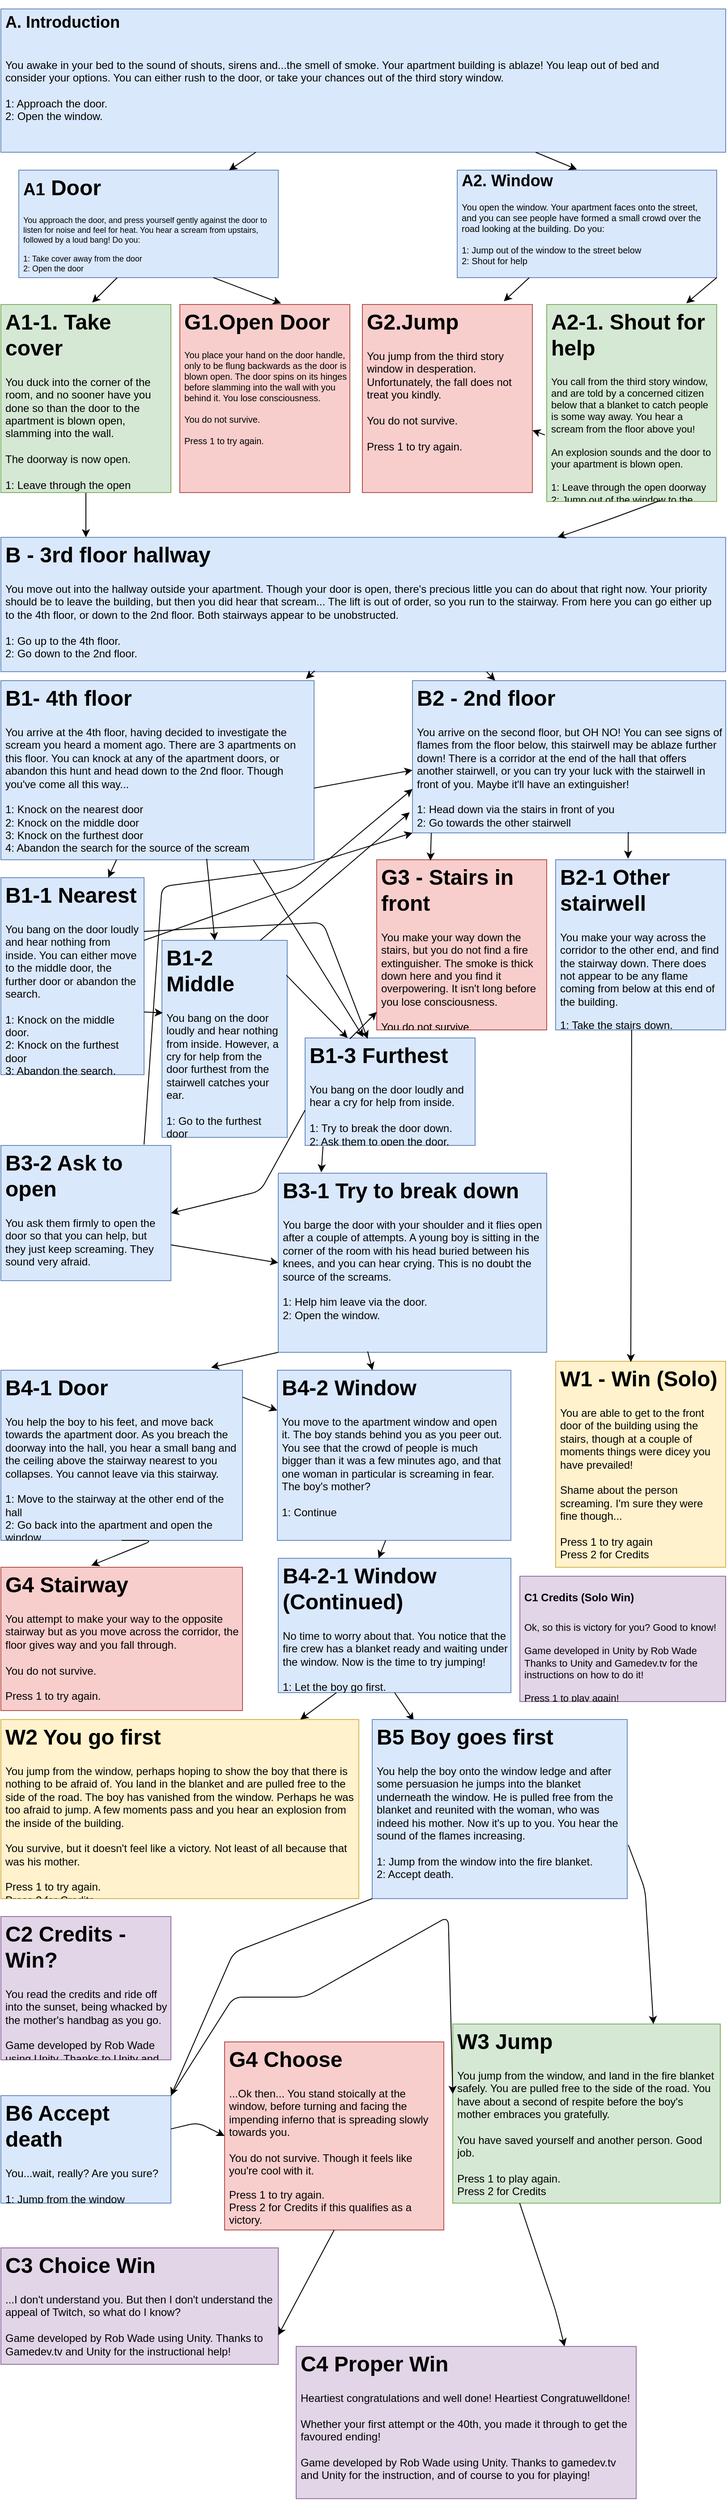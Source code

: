 <mxfile version="13.8.3" type="device"><diagram id="aCzBQfulXWaymNZWf9kY" name="Page-1"><mxGraphModel dx="1426" dy="826" grid="1" gridSize="10" guides="1" tooltips="1" connect="1" arrows="1" fold="1" page="1" pageScale="1" pageWidth="827" pageHeight="3000" math="0" shadow="0"><root><mxCell id="0"/><mxCell id="1" parent="0"/><mxCell id="usw95GvEUH07sMVdX6ts-1" value="&lt;blockquote style=&quot;margin: 0 0 0 40px ; border: none ; padding: 0px&quot;&gt;&lt;/blockquote&gt;&lt;h2&gt;&lt;span&gt;A. Introduction&lt;/span&gt;&lt;/h2&gt;&lt;blockquote style=&quot;margin: 0 0 0 40px ; border: none ; padding: 0px&quot;&gt;&lt;/blockquote&gt;&lt;span&gt;&lt;br&gt;You awake in your bed to the sound of shouts, sirens and...the smell of smoke. Your apartment building is ablaze! You leap out of bed and&lt;/span&gt;&lt;br&gt;&lt;blockquote style=&quot;margin: 0 0 0 40px ; border: none ; padding: 0px&quot;&gt;&lt;/blockquote&gt;&lt;span&gt;consider your options. You can either rush to the door, or take your chances out of the third story window.&lt;/span&gt;&lt;br&gt;&lt;blockquote style=&quot;margin: 0 0 0 40px ; border: none ; padding: 0px&quot;&gt;&lt;/blockquote&gt;&lt;span&gt;&lt;br&gt;1: Approach the door.&lt;br&gt;&lt;/span&gt;&lt;span&gt;2: Open the window.&lt;/span&gt;&lt;span&gt;&lt;br&gt;&lt;/span&gt;" style="text;html=1;strokeColor=#6c8ebf;fillColor=#dae8fc;spacing=5;spacingTop=-20;whiteSpace=wrap;overflow=hidden;rounded=0;" vertex="1" parent="1"><mxGeometry x="10" y="10" width="810" height="160" as="geometry"/></mxCell><mxCell id="usw95GvEUH07sMVdX6ts-10" value="&lt;h1&gt;&lt;font style=&quot;font-size: 19px&quot;&gt;A1&lt;/font&gt;&amp;nbsp;Door&lt;/h1&gt;&lt;p style=&quot;font-size: 9px&quot;&gt;You approach the door, and press yourself gently against the door to listen for noise and feel for heat. You hear a scream from upstairs, followed by a loud bang! Do you:&lt;br&gt;&lt;br&gt;1: Take cover away from the door&lt;br&gt;2: Open the door&lt;/p&gt;" style="text;html=1;strokeColor=#6c8ebf;fillColor=#dae8fc;spacing=5;spacingTop=-20;whiteSpace=wrap;overflow=hidden;rounded=0;" vertex="1" parent="1"><mxGeometry x="30" y="190" width="290" height="120" as="geometry"/></mxCell><mxCell id="usw95GvEUH07sMVdX6ts-11" value="&lt;h1 style=&quot;font-size: 18px&quot;&gt;&lt;font style=&quot;font-size: 18px&quot;&gt;A2. Window&lt;/font&gt;&lt;/h1&gt;&lt;p style=&quot;font-size: 10px&quot;&gt;&lt;font face=&quot;Helvetica&quot;&gt;&lt;font style=&quot;font-size: 10px&quot;&gt;You open the window. Your apartment faces onto the street, and you can see people have formed a small crowd over the road looking at the building. Do you:&lt;br&gt;&lt;/font&gt;&lt;/font&gt;&lt;span&gt;&lt;br&gt;1: Jump out of the window to the street below&lt;br&gt;&lt;/span&gt;&lt;span&gt;2: Shout for help&lt;/span&gt;&lt;/p&gt;" style="text;html=1;strokeColor=#6c8ebf;fillColor=#dae8fc;spacing=5;spacingTop=-20;whiteSpace=wrap;overflow=hidden;rounded=0;" vertex="1" parent="1"><mxGeometry x="520" y="190" width="290" height="120" as="geometry"/></mxCell><mxCell id="usw95GvEUH07sMVdX6ts-12" value="&lt;h1&gt;G2.Jump&lt;/h1&gt;&lt;div&gt;You jump from the third story window in desperation. Unfortunately, the fall does not treat you kindly.&lt;br&gt;&lt;br&gt;You do not survive.&lt;br&gt;&lt;br&gt;Press 1 to try again.&lt;/div&gt;" style="text;html=1;strokeColor=#b85450;fillColor=#f8cecc;spacing=5;spacingTop=-20;whiteSpace=wrap;overflow=hidden;rounded=0;" vertex="1" parent="1"><mxGeometry x="414" y="340" width="190" height="210" as="geometry"/></mxCell><mxCell id="usw95GvEUH07sMVdX6ts-13" value="" style="endArrow=classic;html=1;" edge="1" parent="1" source="usw95GvEUH07sMVdX6ts-1" target="usw95GvEUH07sMVdX6ts-10"><mxGeometry width="50" height="50" relative="1" as="geometry"><mxPoint x="350" y="250" as="sourcePoint"/><mxPoint x="400" y="200" as="targetPoint"/><Array as="points"/></mxGeometry></mxCell><mxCell id="usw95GvEUH07sMVdX6ts-14" value="" style="endArrow=classic;html=1;entryX=0.461;entryY=-0.007;entryDx=0;entryDy=0;entryPerimeter=0;" edge="1" parent="1" source="usw95GvEUH07sMVdX6ts-1" target="usw95GvEUH07sMVdX6ts-11"><mxGeometry width="50" height="50" relative="1" as="geometry"><mxPoint x="460" y="380" as="sourcePoint"/><mxPoint x="510" y="330" as="targetPoint"/></mxGeometry></mxCell><mxCell id="usw95GvEUH07sMVdX6ts-17" value="&lt;h1&gt;A2-1. Shout for help&lt;/h1&gt;&lt;div style=&quot;font-size: 11px&quot;&gt;&lt;font style=&quot;font-size: 11px&quot;&gt;You call from the third story window, and are told by a concerned citizen below that a blanket to catch people is some way away. You hear a scream from the floor above you!&lt;/font&gt;&lt;/div&gt;&lt;div style=&quot;font-size: 11px&quot;&gt;&lt;font style=&quot;font-size: 11px&quot;&gt;&lt;br&gt;&lt;/font&gt;&lt;/div&gt;&lt;div style=&quot;font-size: 11px&quot;&gt;&lt;font style=&quot;font-size: 11px&quot;&gt;An explosion sounds and the door to your apartment is blown open.&lt;/font&gt;&lt;/div&gt;&lt;div style=&quot;font-size: 11px&quot;&gt;&lt;font style=&quot;font-size: 11px&quot;&gt;&lt;br&gt;&lt;/font&gt;&lt;/div&gt;&lt;div style=&quot;font-size: 11px&quot;&gt;&lt;font style=&quot;font-size: 11px&quot;&gt;1: Leave through the open doorway&lt;/font&gt;&lt;/div&gt;&lt;div style=&quot;font-size: 11px&quot;&gt;&lt;font style=&quot;font-size: 11px&quot;&gt;2: Jump out of the window to the street below&lt;/font&gt;&lt;/div&gt;" style="text;html=1;strokeColor=#82b366;fillColor=#d5e8d4;spacing=5;spacingTop=-20;whiteSpace=wrap;overflow=hidden;rounded=0;" vertex="1" parent="1"><mxGeometry x="620" y="340" width="190" height="220" as="geometry"/></mxCell><mxCell id="usw95GvEUH07sMVdX6ts-18" value="" style="endArrow=classic;html=1;entryX=0.821;entryY=-0.006;entryDx=0;entryDy=0;entryPerimeter=0;exitX=1;exitY=1;exitDx=0;exitDy=0;" edge="1" parent="1" source="usw95GvEUH07sMVdX6ts-11" target="usw95GvEUH07sMVdX6ts-17"><mxGeometry width="50" height="50" relative="1" as="geometry"><mxPoint x="640" y="390" as="sourcePoint"/><mxPoint x="690" y="340" as="targetPoint"/></mxGeometry></mxCell><mxCell id="usw95GvEUH07sMVdX6ts-19" value="" style="endArrow=classic;html=1;exitX=-0.011;exitY=0.662;exitDx=0;exitDy=0;exitPerimeter=0;" edge="1" parent="1" source="usw95GvEUH07sMVdX6ts-17" target="usw95GvEUH07sMVdX6ts-12"><mxGeometry width="50" height="50" relative="1" as="geometry"><mxPoint x="560" y="635" as="sourcePoint"/><mxPoint x="610" y="585" as="targetPoint"/></mxGeometry></mxCell><mxCell id="usw95GvEUH07sMVdX6ts-23" value="" style="endArrow=classic;html=1;entryX=0.832;entryY=-0.017;entryDx=0;entryDy=0;entryPerimeter=0;" edge="1" parent="1" source="usw95GvEUH07sMVdX6ts-11" target="usw95GvEUH07sMVdX6ts-12"><mxGeometry width="50" height="50" relative="1" as="geometry"><mxPoint x="530" y="390" as="sourcePoint"/><mxPoint x="580" y="340" as="targetPoint"/></mxGeometry></mxCell><mxCell id="usw95GvEUH07sMVdX6ts-24" value="&lt;h1&gt;G1.Open Door&lt;/h1&gt;&lt;p style=&quot;font-size: 10px&quot;&gt;You place your hand on the door handle, only to be flung backwards as the door is blown open. The door spins on its hinges before slamming into the wall with you behind it. You lose consciousness.&lt;br&gt;&lt;br&gt;You do not survive.&lt;br&gt;&lt;br&gt;Press 1 to try again.&lt;/p&gt;" style="text;html=1;strokeColor=#b85450;fillColor=#f8cecc;spacing=5;spacingTop=-20;whiteSpace=wrap;overflow=hidden;rounded=0;" vertex="1" parent="1"><mxGeometry x="210" y="340" width="190" height="210" as="geometry"/></mxCell><mxCell id="usw95GvEUH07sMVdX6ts-25" value="" style="endArrow=classic;html=1;entryX=0.595;entryY=-0.006;entryDx=0;entryDy=0;entryPerimeter=0;exitX=0.75;exitY=1;exitDx=0;exitDy=0;" edge="1" parent="1" source="usw95GvEUH07sMVdX6ts-10" target="usw95GvEUH07sMVdX6ts-24"><mxGeometry width="50" height="50" relative="1" as="geometry"><mxPoint x="220" y="340" as="sourcePoint"/><mxPoint x="260" y="390" as="targetPoint"/></mxGeometry></mxCell><mxCell id="usw95GvEUH07sMVdX6ts-29" value="" style="edgeStyle=orthogonalEdgeStyle;rounded=0;orthogonalLoop=1;jettySize=auto;html=1;" edge="1" parent="1" source="usw95GvEUH07sMVdX6ts-26" target="usw95GvEUH07sMVdX6ts-28"><mxGeometry relative="1" as="geometry"><Array as="points"><mxPoint x="105" y="610"/><mxPoint x="105" y="610"/></Array></mxGeometry></mxCell><mxCell id="usw95GvEUH07sMVdX6ts-26" value="&lt;h1&gt;A1-1. Take cover&lt;/h1&gt;&lt;p&gt;You duck into the corner of the room, and no sooner have you done so than the door to the apartment is blown open, slamming into the wall.&lt;br&gt;&lt;br&gt;The doorway is now open.&lt;br&gt;&lt;br&gt;1: Leave through the open doorway.&lt;/p&gt;" style="text;html=1;strokeColor=#82b366;fillColor=#d5e8d4;spacing=5;spacingTop=-20;whiteSpace=wrap;overflow=hidden;rounded=0;" vertex="1" parent="1"><mxGeometry x="10" y="340" width="190" height="210" as="geometry"/></mxCell><mxCell id="usw95GvEUH07sMVdX6ts-28" value="&lt;h1&gt;B - 3rd floor hallway&lt;/h1&gt;&lt;div&gt;You move out into the hallway outside your apartment. Though your door is open, there's precious little you can do about that right now. Your priority should be to leave the building, but then you did hear that scream... The lift is out of order, so you run to the stairway. From here you can go either up to the 4th floor, or down to the 2nd floor. Both stairways appear to be unobstructed.&lt;/div&gt;&lt;div&gt;&lt;br&gt;&lt;/div&gt;&lt;div&gt;1: Go up to the 4th floor.&lt;/div&gt;&lt;div&gt;2: Go down to the 2nd floor.&lt;/div&gt;" style="text;html=1;strokeColor=#6c8ebf;fillColor=#dae8fc;spacing=5;spacingTop=-20;whiteSpace=wrap;overflow=hidden;rounded=0;" vertex="1" parent="1"><mxGeometry x="10" y="600" width="810" height="150" as="geometry"/></mxCell><mxCell id="usw95GvEUH07sMVdX6ts-33" value="&lt;h1&gt;B2 - 2nd floor&lt;/h1&gt;&lt;div&gt;You arrive on the second floor, but OH NO! You can see signs of flames from the floor below, this stairwell may be ablaze further down! There is a corridor at the end of the hall that offers another stairwell, or you can try your luck with the stairwell in front of you. Maybe it'll have an extinguisher!&lt;/div&gt;&lt;div&gt;&lt;br&gt;&lt;/div&gt;&lt;div&gt;1: Head down via the stairs in front of you&lt;/div&gt;&lt;div&gt;2: Go towards the other stairwell&lt;/div&gt;" style="text;html=1;strokeColor=#6c8ebf;fillColor=#dae8fc;spacing=5;spacingTop=-20;whiteSpace=wrap;overflow=hidden;rounded=0;" vertex="1" parent="1"><mxGeometry x="470" y="760" width="350" height="170" as="geometry"/></mxCell><mxCell id="usw95GvEUH07sMVdX6ts-34" value="&lt;h1&gt;B1- 4th floor&lt;/h1&gt;&lt;div&gt;You arrive at the 4th floor, having decided to investigate the scream you heard a moment ago. There are 3 apartments on this floor. You can knock at any of the apartment doors, or abandon this hunt and head down to the 2nd floor. Though you've come all this way...&lt;/div&gt;&lt;div&gt;&lt;br&gt;&lt;/div&gt;&lt;div&gt;1: Knock on the nearest door&lt;/div&gt;&lt;div&gt;2: Knock on the middle door&lt;/div&gt;&lt;div&gt;3: Knock on the furthest door&lt;/div&gt;&lt;div&gt;4: Abandon the search for the source of the scream&lt;/div&gt;" style="text;html=1;strokeColor=#6c8ebf;fillColor=#dae8fc;spacing=5;spacingTop=-20;whiteSpace=wrap;overflow=hidden;rounded=0;" vertex="1" parent="1"><mxGeometry x="10" y="760" width="350" height="200" as="geometry"/></mxCell><mxCell id="usw95GvEUH07sMVdX6ts-35" value="" style="endArrow=classic;html=1;entryX=0;entryY=0.588;entryDx=0;entryDy=0;entryPerimeter=0;" edge="1" parent="1" target="usw95GvEUH07sMVdX6ts-33"><mxGeometry width="50" height="50" relative="1" as="geometry"><mxPoint x="360" y="880" as="sourcePoint"/><mxPoint x="410" y="830" as="targetPoint"/></mxGeometry></mxCell><mxCell id="usw95GvEUH07sMVdX6ts-36" value="&lt;h1&gt;G3 - Stairs in front&lt;/h1&gt;&lt;p&gt;You make your way down the stairs, but you do not find a fire extinguisher. The smoke is thick down here and you find it overpowering. It isn't long before you lose consciousness.&amp;nbsp;&lt;br&gt;&lt;br&gt;You do not survive.&lt;br&gt;&lt;br&gt;Press 1 to try again.&lt;/p&gt;" style="text;html=1;strokeColor=#b85450;fillColor=#f8cecc;spacing=5;spacingTop=-20;whiteSpace=wrap;overflow=hidden;rounded=0;" vertex="1" parent="1"><mxGeometry x="430" y="960" width="190" height="190" as="geometry"/></mxCell><mxCell id="usw95GvEUH07sMVdX6ts-37" value="&lt;h1&gt;B2-1 Other stairwell&lt;/h1&gt;&lt;p&gt;You make your way across the corridor to the other end, and find the stairway down. There does not appear to be any flame coming from below at this end of the building.&lt;/p&gt;&lt;p&gt;1: Take the stairs down.&lt;br&gt;&lt;/p&gt;" style="text;html=1;strokeColor=#6c8ebf;fillColor=#dae8fc;spacing=5;spacingTop=-20;whiteSpace=wrap;overflow=hidden;rounded=0;" vertex="1" parent="1"><mxGeometry x="630" y="960" width="190" height="190" as="geometry"/></mxCell><mxCell id="usw95GvEUH07sMVdX6ts-38" value="" style="endArrow=classic;html=1;entryX=0.316;entryY=0.005;entryDx=0;entryDy=0;entryPerimeter=0;exitX=0.06;exitY=1;exitDx=0;exitDy=0;exitPerimeter=0;" edge="1" parent="1" source="usw95GvEUH07sMVdX6ts-33" target="usw95GvEUH07sMVdX6ts-36"><mxGeometry width="50" height="50" relative="1" as="geometry"><mxPoint x="490" y="950" as="sourcePoint"/><mxPoint x="490" y="960" as="targetPoint"/></mxGeometry></mxCell><mxCell id="usw95GvEUH07sMVdX6ts-39" value="" style="endArrow=classic;html=1;entryX=0.426;entryY=-0.006;entryDx=0;entryDy=0;entryPerimeter=0;exitX=0.689;exitY=0.994;exitDx=0;exitDy=0;exitPerimeter=0;" edge="1" parent="1" source="usw95GvEUH07sMVdX6ts-33" target="usw95GvEUH07sMVdX6ts-37"><mxGeometry width="50" height="50" relative="1" as="geometry"><mxPoint x="710" y="950" as="sourcePoint"/><mxPoint x="760" y="900" as="targetPoint"/></mxGeometry></mxCell><mxCell id="usw95GvEUH07sMVdX6ts-40" value="&lt;h1&gt;B1-1 Nearest&lt;/h1&gt;&lt;div&gt;You bang on the door loudly and hear nothing from inside. You can either move to the middle door, the further door or abandon the search.&lt;br&gt;&lt;br&gt;1: Knock on the middle door.&lt;/div&gt;&lt;div&gt;2: Knock on the furthest door&lt;/div&gt;&lt;div&gt;3: Abandon the search.&lt;/div&gt;" style="text;html=1;strokeColor=#6c8ebf;fillColor=#dae8fc;spacing=5;spacingTop=-20;whiteSpace=wrap;overflow=hidden;rounded=0;" vertex="1" parent="1"><mxGeometry x="10" y="980" width="160" height="220" as="geometry"/></mxCell><mxCell id="usw95GvEUH07sMVdX6ts-41" value="" style="endArrow=classic;html=1;entryX=0.537;entryY=-0.01;entryDx=0;entryDy=0;entryPerimeter=0;" edge="1" parent="1" target="usw95GvEUH07sMVdX6ts-26"><mxGeometry width="50" height="50" relative="1" as="geometry"><mxPoint x="140" y="310" as="sourcePoint"/><mxPoint x="80" y="340" as="targetPoint"/></mxGeometry></mxCell><mxCell id="usw95GvEUH07sMVdX6ts-42" value="" style="endArrow=classic;html=1;entryX=0.974;entryY=-0.01;entryDx=0;entryDy=0;entryPerimeter=0;exitX=0.433;exitY=0.993;exitDx=0;exitDy=0;exitPerimeter=0;" edge="1" parent="1" source="usw95GvEUH07sMVdX6ts-28" target="usw95GvEUH07sMVdX6ts-34"><mxGeometry width="50" height="50" relative="1" as="geometry"><mxPoint x="380" y="740" as="sourcePoint"/><mxPoint x="430" y="690" as="targetPoint"/></mxGeometry></mxCell><mxCell id="usw95GvEUH07sMVdX6ts-43" value="" style="endArrow=classic;html=1;exitX=0.67;exitY=1;exitDx=0;exitDy=0;exitPerimeter=0;" edge="1" parent="1" source="usw95GvEUH07sMVdX6ts-28" target="usw95GvEUH07sMVdX6ts-33"><mxGeometry width="50" height="50" relative="1" as="geometry"><mxPoint x="540" y="740" as="sourcePoint"/><mxPoint x="590" y="690" as="targetPoint"/></mxGeometry></mxCell><mxCell id="YqJpvEdGePvI_1-jImYD-1" value="" style="endArrow=classic;html=1;entryX=0;entryY=0.712;entryDx=0;entryDy=0;entryPerimeter=0;" edge="1" parent="1" target="usw95GvEUH07sMVdX6ts-33"><mxGeometry width="50" height="50" relative="1" as="geometry"><mxPoint x="170" y="1050" as="sourcePoint"/><mxPoint x="220" y="1000" as="targetPoint"/><Array as="points"><mxPoint x="340" y="990"/></Array></mxGeometry></mxCell><mxCell id="YqJpvEdGePvI_1-jImYD-2" value="&lt;h1&gt;B1-2 Middle&lt;/h1&gt;&lt;div&gt;You bang on the door loudly and hear nothing from inside. However, a cry for help from the door furthest from the stairwell catches your ear.&lt;/div&gt;&lt;div&gt;&lt;br&gt;&lt;/div&gt;&lt;div&gt;1: Go to the furthest door&lt;/div&gt;&lt;div&gt;2: Abandon them to their fate&lt;/div&gt;" style="text;html=1;strokeColor=#6c8ebf;fillColor=#dae8fc;spacing=5;spacingTop=-20;whiteSpace=wrap;overflow=hidden;rounded=0;" vertex="1" parent="1"><mxGeometry x="190" y="1050" width="140" height="220" as="geometry"/></mxCell><mxCell id="YqJpvEdGePvI_1-jImYD-3" value="" style="endArrow=classic;html=1;entryX=-0.009;entryY=0.865;entryDx=0;entryDy=0;entryPerimeter=0;" edge="1" parent="1" target="usw95GvEUH07sMVdX6ts-33"><mxGeometry width="50" height="50" relative="1" as="geometry"><mxPoint x="300" y="1050" as="sourcePoint"/><mxPoint x="350" y="1000" as="targetPoint"/></mxGeometry></mxCell><mxCell id="YqJpvEdGePvI_1-jImYD-4" value="&lt;h1&gt;B1-3 Furthest&lt;/h1&gt;&lt;div&gt;You bang on the door loudly and hear a cry for help from inside.&lt;/div&gt;&lt;div&gt;&lt;br&gt;&lt;/div&gt;&lt;div&gt;1: Try to break the door down.&lt;/div&gt;&lt;div&gt;2: Ask them to open the door.&lt;/div&gt;" style="text;html=1;strokeColor=#6c8ebf;fillColor=#dae8fc;spacing=5;spacingTop=-20;whiteSpace=wrap;overflow=hidden;rounded=0;" vertex="1" parent="1"><mxGeometry x="350" y="1159" width="190" height="120" as="geometry"/></mxCell><mxCell id="YqJpvEdGePvI_1-jImYD-5" value="" style="endArrow=classic;html=1;entryX=0.25;entryY=0;entryDx=0;entryDy=0;exitX=0.993;exitY=0.177;exitDx=0;exitDy=0;exitPerimeter=0;" edge="1" parent="1" source="YqJpvEdGePvI_1-jImYD-2" target="YqJpvEdGePvI_1-jImYD-4"><mxGeometry width="50" height="50" relative="1" as="geometry"><mxPoint x="364" y="1090" as="sourcePoint"/><mxPoint x="414" y="1040" as="targetPoint"/></mxGeometry></mxCell><mxCell id="YqJpvEdGePvI_1-jImYD-6" value="" style="endArrow=classic;html=1;entryX=0.007;entryY=0.368;entryDx=0;entryDy=0;entryPerimeter=0;" edge="1" parent="1" target="YqJpvEdGePvI_1-jImYD-2"><mxGeometry width="50" height="50" relative="1" as="geometry"><mxPoint x="170" y="1130" as="sourcePoint"/><mxPoint x="220" y="1080" as="targetPoint"/></mxGeometry></mxCell><mxCell id="YqJpvEdGePvI_1-jImYD-8" value="" style="endArrow=classic;html=1;entryX=0.368;entryY=0.008;entryDx=0;entryDy=0;entryPerimeter=0;" edge="1" parent="1" target="YqJpvEdGePvI_1-jImYD-4"><mxGeometry width="50" height="50" relative="1" as="geometry"><mxPoint x="170" y="1040" as="sourcePoint"/><mxPoint x="220" y="990" as="targetPoint"/><Array as="points"><mxPoint x="370" y="1030"/></Array></mxGeometry></mxCell><mxCell id="YqJpvEdGePvI_1-jImYD-9" value="" style="endArrow=classic;html=1;entryX=0.342;entryY=-0.008;entryDx=0;entryDy=0;entryPerimeter=0;exitX=0.806;exitY=1;exitDx=0;exitDy=0;exitPerimeter=0;" edge="1" parent="1" source="usw95GvEUH07sMVdX6ts-34" target="YqJpvEdGePvI_1-jImYD-4"><mxGeometry width="50" height="50" relative="1" as="geometry"><mxPoint x="260" y="1010" as="sourcePoint"/><mxPoint x="310" y="960" as="targetPoint"/></mxGeometry></mxCell><mxCell id="YqJpvEdGePvI_1-jImYD-10" value="" style="endArrow=classic;html=1;entryX=0.75;entryY=0;entryDx=0;entryDy=0;" edge="1" parent="1" source="usw95GvEUH07sMVdX6ts-34" target="usw95GvEUH07sMVdX6ts-40"><mxGeometry width="50" height="50" relative="1" as="geometry"><mxPoint x="140" y="970" as="sourcePoint"/><mxPoint x="190" y="920" as="targetPoint"/></mxGeometry></mxCell><mxCell id="YqJpvEdGePvI_1-jImYD-11" value="" style="endArrow=classic;html=1;exitX=0.657;exitY=0.995;exitDx=0;exitDy=0;exitPerimeter=0;" edge="1" parent="1" source="usw95GvEUH07sMVdX6ts-34" target="YqJpvEdGePvI_1-jImYD-2"><mxGeometry width="50" height="50" relative="1" as="geometry"><mxPoint x="210" y="1010" as="sourcePoint"/><mxPoint x="260" y="960" as="targetPoint"/></mxGeometry></mxCell><mxCell id="YqJpvEdGePvI_1-jImYD-13" value="&lt;h1&gt;B3-2 Ask to open&lt;/h1&gt;&lt;div&gt;You ask them firmly to open the door so that you can help, but they just keep screaming. They sound very afraid.&lt;/div&gt;&lt;div&gt;&lt;br&gt;&lt;/div&gt;&lt;div&gt;1: Try to break the door down.&lt;/div&gt;&lt;div&gt;2: Abandon them to their fate.&lt;/div&gt;" style="text;html=1;strokeColor=#6c8ebf;fillColor=#dae8fc;spacing=5;spacingTop=-20;whiteSpace=wrap;overflow=hidden;rounded=0;" vertex="1" parent="1"><mxGeometry x="10" y="1279" width="190" height="151" as="geometry"/></mxCell><mxCell id="YqJpvEdGePvI_1-jImYD-14" value="" style="endArrow=classic;html=1;entryX=1;entryY=0.5;entryDx=0;entryDy=0;" edge="1" parent="1" target="YqJpvEdGePvI_1-jImYD-13"><mxGeometry width="50" height="50" relative="1" as="geometry"><mxPoint x="350" y="1239.5" as="sourcePoint"/><mxPoint x="290" y="1469.5" as="targetPoint"/><Array as="points"><mxPoint x="300" y="1330"/></Array></mxGeometry></mxCell><mxCell id="YqJpvEdGePvI_1-jImYD-15" value="&lt;h1&gt;B3-1 Try to break down&lt;/h1&gt;&lt;div&gt;You barge the door with your shoulder and it flies open after a couple of attempts. A young boy is sitting in the corner of the room with his head buried between his knees, and you can hear crying. This is no doubt the source of the screams.&lt;/div&gt;&lt;div&gt;&lt;br&gt;&lt;/div&gt;&lt;div&gt;1: Help him leave via the door.&lt;/div&gt;&lt;div&gt;2: Open the window.&amp;nbsp;&lt;/div&gt;" style="text;html=1;strokeColor=#6c8ebf;fillColor=#dae8fc;spacing=5;spacingTop=-20;whiteSpace=wrap;overflow=hidden;rounded=0;" vertex="1" parent="1"><mxGeometry x="320" y="1310" width="300" height="200" as="geometry"/></mxCell><mxCell id="YqJpvEdGePvI_1-jImYD-16" value="" style="endArrow=classic;html=1;entryX=0;entryY=0.5;entryDx=0;entryDy=0;" edge="1" parent="1" target="YqJpvEdGePvI_1-jImYD-15"><mxGeometry width="50" height="50" relative="1" as="geometry"><mxPoint x="200" y="1390" as="sourcePoint"/><mxPoint x="250" y="1340" as="targetPoint"/></mxGeometry></mxCell><mxCell id="YqJpvEdGePvI_1-jImYD-17" value="" style="endArrow=classic;html=1;entryX=0;entryY=1;entryDx=0;entryDy=0;exitX=0.842;exitY=-0.007;exitDx=0;exitDy=0;exitPerimeter=0;" edge="1" parent="1" source="YqJpvEdGePvI_1-jImYD-13" target="usw95GvEUH07sMVdX6ts-33"><mxGeometry width="50" height="50" relative="1" as="geometry"><mxPoint x="200" y="1329" as="sourcePoint"/><mxPoint x="250" y="1279" as="targetPoint"/><Array as="points"><mxPoint x="190" y="990"/><mxPoint x="340" y="970"/></Array></mxGeometry></mxCell><mxCell id="YqJpvEdGePvI_1-jImYD-18" value="" style="endArrow=classic;html=1;" edge="1" parent="1"><mxGeometry width="50" height="50" relative="1" as="geometry"><mxPoint x="400" y="1160" as="sourcePoint"/><mxPoint x="430" y="1130" as="targetPoint"/></mxGeometry></mxCell><mxCell id="YqJpvEdGePvI_1-jImYD-19" value="" style="endArrow=classic;html=1;entryX=0.16;entryY=-0.005;entryDx=0;entryDy=0;entryPerimeter=0;" edge="1" parent="1" target="YqJpvEdGePvI_1-jImYD-15"><mxGeometry width="50" height="50" relative="1" as="geometry"><mxPoint x="370" y="1280" as="sourcePoint"/><mxPoint x="420" y="1290" as="targetPoint"/></mxGeometry></mxCell><mxCell id="YqJpvEdGePvI_1-jImYD-20" value="&lt;h1&gt;W1 - Win (Solo)&lt;/h1&gt;&lt;p&gt;You are able to get to the front door of the building using the stairs, though at a couple of moments things were dicey you have prevailed!&lt;br&gt;&lt;br&gt;Shame about the person screaming. I'm sure they were fine though...&lt;br&gt;&lt;br&gt;Press 1 to try again&lt;br&gt;Press 2 for Credits&lt;/p&gt;" style="text;html=1;strokeColor=#d6b656;fillColor=#fff2cc;spacing=5;spacingTop=-20;whiteSpace=wrap;overflow=hidden;rounded=0;" vertex="1" parent="1"><mxGeometry x="630" y="1520" width="190" height="230" as="geometry"/></mxCell><mxCell id="YqJpvEdGePvI_1-jImYD-21" value="" style="endArrow=classic;html=1;entryX=0.442;entryY=0.004;entryDx=0;entryDy=0;entryPerimeter=0;exitX=0.447;exitY=1;exitDx=0;exitDy=0;exitPerimeter=0;" edge="1" parent="1" source="usw95GvEUH07sMVdX6ts-37" target="YqJpvEdGePvI_1-jImYD-20"><mxGeometry width="50" height="50" relative="1" as="geometry"><mxPoint x="710" y="1230" as="sourcePoint"/><mxPoint x="760" y="1180" as="targetPoint"/></mxGeometry></mxCell><mxCell id="YqJpvEdGePvI_1-jImYD-22" value="&lt;h1&gt;B4-1 Door&lt;/h1&gt;&lt;div&gt;You help the boy to his feet, and move back towards the apartment door. As you breach the doorway into the hall, you hear a small bang and the ceiling above the stairway nearest to you collapses. You cannot leave via this stairway.&lt;/div&gt;&lt;div&gt;&lt;br&gt;&lt;/div&gt;&lt;div&gt;1: Move to the stairway at the other end of the hall&lt;/div&gt;&lt;div&gt;2: Go back into the apartment and open the window&lt;/div&gt;" style="text;html=1;strokeColor=#6c8ebf;fillColor=#dae8fc;spacing=5;spacingTop=-20;whiteSpace=wrap;overflow=hidden;rounded=0;" vertex="1" parent="1"><mxGeometry x="10" y="1530" width="270" height="190" as="geometry"/></mxCell><mxCell id="YqJpvEdGePvI_1-jImYD-23" value="" style="endArrow=classic;html=1;entryX=0.87;entryY=-0.016;entryDx=0;entryDy=0;exitX=0;exitY=1;exitDx=0;exitDy=0;entryPerimeter=0;" edge="1" parent="1" source="YqJpvEdGePvI_1-jImYD-15" target="YqJpvEdGePvI_1-jImYD-22"><mxGeometry width="50" height="50" relative="1" as="geometry"><mxPoint x="300" y="1570" as="sourcePoint"/><mxPoint x="350" y="1520" as="targetPoint"/></mxGeometry></mxCell><mxCell id="YqJpvEdGePvI_1-jImYD-24" value="" style="endArrow=classic;html=1;" edge="1" parent="1" target="YqJpvEdGePvI_1-jImYD-25"><mxGeometry width="50" height="50" relative="1" as="geometry"><mxPoint x="280" y="1560" as="sourcePoint"/><mxPoint x="360" y="1560" as="targetPoint"/><Array as="points"/></mxGeometry></mxCell><mxCell id="YqJpvEdGePvI_1-jImYD-25" value="&lt;h1&gt;B4-2 Window&lt;/h1&gt;&lt;div&gt;You move to the apartment window and open it. The boy stands behind you as you peer out. You see that the crowd of people is much bigger than it was a few minutes ago, and that one woman in particular is screaming in fear. The boy's mother?&lt;/div&gt;&lt;div&gt;&lt;br&gt;&lt;/div&gt;&lt;div&gt;1: Continue&lt;/div&gt;" style="text;html=1;strokeColor=#6c8ebf;fillColor=#dae8fc;spacing=5;spacingTop=-20;whiteSpace=wrap;overflow=hidden;rounded=0;" vertex="1" parent="1"><mxGeometry x="319" y="1530" width="261" height="190" as="geometry"/></mxCell><mxCell id="YqJpvEdGePvI_1-jImYD-26" value="&lt;h1&gt;B4-2-1 Window (Continued)&lt;/h1&gt;&lt;div&gt;&lt;div&gt;No time to worry about that. You notice that the fire crew has a blanket ready and waiting under the window. Now is the time to try jumping!&lt;br&gt;&lt;/div&gt;&lt;div&gt;&lt;br&gt;&lt;/div&gt;&lt;div&gt;1: Let the boy go first.&lt;/div&gt;&lt;div&gt;2: Go first yourself.&lt;/div&gt;&lt;div&gt;&lt;br&gt;&lt;/div&gt;&lt;/div&gt;" style="text;html=1;strokeColor=#6c8ebf;fillColor=#dae8fc;spacing=5;spacingTop=-20;whiteSpace=wrap;overflow=hidden;rounded=0;" vertex="1" parent="1"><mxGeometry x="320" y="1740" width="260" height="150" as="geometry"/></mxCell><mxCell id="YqJpvEdGePvI_1-jImYD-27" value="&lt;h1&gt;G4 Stairway&lt;/h1&gt;&lt;div&gt;You attempt to make your way to the opposite stairway but as you move across the corridor, the floor gives way and you fall through.&lt;/div&gt;&lt;div&gt;&lt;br&gt;&lt;/div&gt;&lt;div&gt;You do not survive.&lt;/div&gt;&lt;div&gt;&lt;br&gt;&lt;/div&gt;&lt;div&gt;Press 1 to try again.&lt;/div&gt;" style="text;html=1;strokeColor=#b85450;fillColor=#f8cecc;spacing=5;spacingTop=-20;whiteSpace=wrap;overflow=hidden;rounded=0;" vertex="1" parent="1"><mxGeometry x="10" y="1750" width="270" height="160" as="geometry"/></mxCell><mxCell id="YqJpvEdGePvI_1-jImYD-28" value="" style="endArrow=classic;html=1;entryX=0.374;entryY=-0.012;entryDx=0;entryDy=0;entryPerimeter=0;exitX=0.5;exitY=1;exitDx=0;exitDy=0;" edge="1" parent="1" source="YqJpvEdGePvI_1-jImYD-22" target="YqJpvEdGePvI_1-jImYD-27"><mxGeometry width="50" height="50" relative="1" as="geometry"><mxPoint x="380" y="1810" as="sourcePoint"/><mxPoint x="430" y="1760" as="targetPoint"/><Array as="points"><mxPoint x="180" y="1720"/></Array></mxGeometry></mxCell><mxCell id="YqJpvEdGePvI_1-jImYD-29" value="" style="endArrow=classic;html=1;entryX=0.431;entryY=0;entryDx=0;entryDy=0;entryPerimeter=0;" edge="1" parent="1" target="YqJpvEdGePvI_1-jImYD-26"><mxGeometry width="50" height="50" relative="1" as="geometry"><mxPoint x="440" y="1720" as="sourcePoint"/><mxPoint x="430" y="1760" as="targetPoint"/><Array as="points"><mxPoint x="440" y="1720"/></Array></mxGeometry></mxCell><mxCell id="YqJpvEdGePvI_1-jImYD-30" value="&lt;h1&gt;W2 You go first&lt;/h1&gt;&lt;div&gt;You jump from the window, perhaps hoping to show the boy that there is nothing to be afraid of. You land in the blanket and are pulled free to the side of the road. The boy has vanished from the window. Perhaps he was too afraid to jump. A few moments pass and you hear an explosion from the inside of the building.&lt;br&gt;&lt;br&gt;You survive, but it doesn't feel like a victory. Not least of all because that was his mother.&lt;/div&gt;&lt;div&gt;&lt;br&gt;&lt;/div&gt;&lt;div&gt;Press 1 to try again.&lt;br&gt;&lt;/div&gt;&lt;div&gt;Press 2 for Credits.&lt;/div&gt;" style="text;html=1;strokeColor=#d6b656;fillColor=#fff2cc;spacing=5;spacingTop=-20;whiteSpace=wrap;overflow=hidden;rounded=0;" vertex="1" parent="1"><mxGeometry x="10" y="1920" width="400" height="200" as="geometry"/></mxCell><mxCell id="YqJpvEdGePvI_1-jImYD-31" value="" style="endArrow=classic;html=1;exitX=0.25;exitY=1;exitDx=0;exitDy=0;" edge="1" parent="1" source="YqJpvEdGePvI_1-jImYD-26" target="YqJpvEdGePvI_1-jImYD-30"><mxGeometry width="50" height="50" relative="1" as="geometry"><mxPoint x="380" y="1900" as="sourcePoint"/><mxPoint x="430" y="1850" as="targetPoint"/></mxGeometry></mxCell><mxCell id="YqJpvEdGePvI_1-jImYD-32" value="" style="endArrow=classic;html=1;exitX=0.5;exitY=1;exitDx=0;exitDy=0;entryX=0.163;entryY=0.008;entryDx=0;entryDy=0;entryPerimeter=0;" edge="1" parent="1" source="YqJpvEdGePvI_1-jImYD-26" target="YqJpvEdGePvI_1-jImYD-33"><mxGeometry width="50" height="50" relative="1" as="geometry"><mxPoint x="380" y="1900" as="sourcePoint"/><mxPoint x="520" y="2010" as="targetPoint"/><Array as="points"/></mxGeometry></mxCell><mxCell id="YqJpvEdGePvI_1-jImYD-33" value="&lt;h1&gt;B5 Boy goes first&lt;/h1&gt;&lt;div&gt;You help the boy onto the window ledge and after some persuasion he jumps into the blanket underneath the window. He is pulled free from the blanket and reunited with the woman, who was indeed his mother. Now it's up to you. You hear the sound of the flames increasing.&lt;/div&gt;&lt;div&gt;&lt;br&gt;&lt;/div&gt;&lt;div&gt;1: Jump from the window into the fire blanket.&lt;/div&gt;&lt;div&gt;2: Accept death.&lt;/div&gt;" style="text;html=1;strokeColor=#6c8ebf;fillColor=#dae8fc;spacing=5;spacingTop=-20;whiteSpace=wrap;overflow=hidden;rounded=0;" vertex="1" parent="1"><mxGeometry x="425" y="1920" width="285" height="200" as="geometry"/></mxCell><mxCell id="YqJpvEdGePvI_1-jImYD-34" value="" style="endArrow=classic;html=1;exitX=0;exitY=1;exitDx=0;exitDy=0;entryX=1;entryY=0;entryDx=0;entryDy=0;" edge="1" parent="1" source="YqJpvEdGePvI_1-jImYD-33" target="YqJpvEdGePvI_1-jImYD-35"><mxGeometry width="50" height="50" relative="1" as="geometry"><mxPoint x="380" y="2180" as="sourcePoint"/><mxPoint x="200" y="2150" as="targetPoint"/><Array as="points"><mxPoint x="270" y="2180"/></Array></mxGeometry></mxCell><mxCell id="YqJpvEdGePvI_1-jImYD-35" value="&lt;h1&gt;B6 Accept death&lt;/h1&gt;&lt;div&gt;You...wait, really? Are you sure?&lt;/div&gt;&lt;div&gt;&lt;br&gt;&lt;/div&gt;&lt;div&gt;1: Jump from the window&lt;/div&gt;&lt;div&gt;2: Accept death&lt;/div&gt;" style="text;html=1;strokeColor=#6c8ebf;fillColor=#dae8fc;spacing=5;spacingTop=-20;whiteSpace=wrap;overflow=hidden;rounded=0;" vertex="1" parent="1"><mxGeometry x="10" y="2340" width="190" height="120" as="geometry"/></mxCell><mxCell id="YqJpvEdGePvI_1-jImYD-36" value="&lt;h1&gt;G4 Choose&lt;/h1&gt;&lt;p&gt;&lt;font style=&quot;font-size: 12px&quot;&gt;&lt;font style=&quot;font-size: 12px&quot;&gt;...Ok then... You stand stoically at the window, before turning and facing the impending inferno that is spreading slowly towards you.&lt;br&gt;&lt;/font&gt;&lt;/font&gt;&lt;span&gt;&lt;br&gt;You do not survive. Though it feels like you're cool with it.&lt;/span&gt;&lt;/p&gt;&lt;p&gt;&lt;font style=&quot;font-size: 12px&quot;&gt;&lt;font style=&quot;font-size: 12px&quot;&gt;Press 1 to try again.&lt;br&gt;Press 2 for Credits if this qualifies as a victory.&lt;/font&gt;&lt;/font&gt;&lt;/p&gt;" style="text;html=1;strokeColor=#b85450;fillColor=#f8cecc;spacing=5;spacingTop=-20;whiteSpace=wrap;overflow=hidden;rounded=0;" vertex="1" parent="1"><mxGeometry x="260" y="2280" width="245" height="210" as="geometry"/></mxCell><mxCell id="YqJpvEdGePvI_1-jImYD-37" value="" style="endArrow=classic;html=1;entryX=0;entryY=0.5;entryDx=0;entryDy=0;" edge="1" parent="1" source="YqJpvEdGePvI_1-jImYD-35" target="YqJpvEdGePvI_1-jImYD-36"><mxGeometry width="50" height="50" relative="1" as="geometry"><mxPoint x="200" y="2220" as="sourcePoint"/><mxPoint x="250" y="2170" as="targetPoint"/><Array as="points"><mxPoint x="230" y="2370"/></Array></mxGeometry></mxCell><mxCell id="YqJpvEdGePvI_1-jImYD-38" value="&lt;h1&gt;W3 Jump&lt;/h1&gt;&lt;div&gt;You jump from the window, and land in the fire blanket safely. You are pulled free to the side of the road. You have about a second of respite before the boy's mother embraces you gratefully.&lt;/div&gt;&lt;div&gt;&lt;br&gt;&lt;/div&gt;&lt;div&gt;You have saved yourself and another person. Good job.&lt;/div&gt;&lt;div&gt;&lt;br&gt;&lt;/div&gt;&lt;div&gt;Press 1 to play again.&lt;/div&gt;&lt;div&gt;Press 2 for Credits&lt;/div&gt;" style="text;html=1;strokeColor=#82b366;fillColor=#d5e8d4;spacing=5;spacingTop=-20;whiteSpace=wrap;overflow=hidden;rounded=0;" vertex="1" parent="1"><mxGeometry x="515" y="2260" width="299" height="200" as="geometry"/></mxCell><mxCell id="YqJpvEdGePvI_1-jImYD-39" value="" style="endArrow=classic;html=1;entryX=0;entryY=0.39;entryDx=0;entryDy=0;entryPerimeter=0;exitX=1;exitY=0;exitDx=0;exitDy=0;" edge="1" parent="1" source="YqJpvEdGePvI_1-jImYD-35" target="YqJpvEdGePvI_1-jImYD-38"><mxGeometry width="50" height="50" relative="1" as="geometry"><mxPoint x="190" y="2150" as="sourcePoint"/><mxPoint x="240" y="2100" as="targetPoint"/><Array as="points"><mxPoint x="270" y="2230"/><mxPoint x="350" y="2230"/><mxPoint x="510" y="2140"/></Array></mxGeometry></mxCell><mxCell id="YqJpvEdGePvI_1-jImYD-40" value="" style="endArrow=classic;html=1;exitX=1.004;exitY=0.7;exitDx=0;exitDy=0;exitPerimeter=0;entryX=0.75;entryY=0;entryDx=0;entryDy=0;" edge="1" parent="1" source="YqJpvEdGePvI_1-jImYD-33" target="YqJpvEdGePvI_1-jImYD-38"><mxGeometry width="50" height="50" relative="1" as="geometry"><mxPoint x="380" y="2330" as="sourcePoint"/><mxPoint x="430" y="2280" as="targetPoint"/><Array as="points"><mxPoint x="730" y="2110"/></Array></mxGeometry></mxCell><mxCell id="YqJpvEdGePvI_1-jImYD-41" value="" style="endArrow=classic;html=1;exitX=0.668;exitY=0.995;exitDx=0;exitDy=0;exitPerimeter=0;" edge="1" parent="1" source="usw95GvEUH07sMVdX6ts-17" target="usw95GvEUH07sMVdX6ts-28"><mxGeometry width="50" height="50" relative="1" as="geometry"><mxPoint x="380" y="420" as="sourcePoint"/><mxPoint x="430" y="370" as="targetPoint"/><Array as="points"><mxPoint x="690" y="580"/></Array></mxGeometry></mxCell><mxCell id="YqJpvEdGePvI_1-jImYD-42" value="&lt;h1&gt;&lt;font style=&quot;font-size: 12px&quot;&gt;C1 Credits (Solo Win)&lt;/font&gt;&lt;/h1&gt;&lt;div style=&quot;font-size: 11px&quot;&gt;&lt;font style=&quot;font-size: 11px&quot;&gt;Ok, so this is victory for you? Good to know!&lt;br&gt;&lt;br&gt;Game developed in Unity by Rob Wade&lt;/font&gt;&lt;/div&gt;&lt;div style=&quot;font-size: 11px&quot;&gt;&lt;font style=&quot;font-size: 11px&quot;&gt;Thanks to Unity and Gamedev.tv for the instructions on how to do it!&lt;/font&gt;&lt;/div&gt;&lt;div style=&quot;font-size: 11px&quot;&gt;&lt;font style=&quot;font-size: 11px&quot;&gt;&lt;br&gt;&lt;/font&gt;&lt;/div&gt;&lt;div style=&quot;font-size: 11px&quot;&gt;&lt;font style=&quot;font-size: 11px&quot;&gt;Press 1 to play again!&lt;/font&gt;&lt;/div&gt;" style="text;html=1;strokeColor=#9673a6;fillColor=#e1d5e7;spacing=5;spacingTop=-20;whiteSpace=wrap;overflow=hidden;rounded=0;" vertex="1" parent="1"><mxGeometry x="590" y="1760" width="230" height="140" as="geometry"/></mxCell><mxCell id="YqJpvEdGePvI_1-jImYD-45" value="" style="endArrow=classic;html=1;exitX=0.333;exitY=0.995;exitDx=0;exitDy=0;exitPerimeter=0;" edge="1" parent="1" source="YqJpvEdGePvI_1-jImYD-15" target="YqJpvEdGePvI_1-jImYD-25"><mxGeometry width="50" height="50" relative="1" as="geometry"><mxPoint x="380" y="1460" as="sourcePoint"/><mxPoint x="430" y="1410" as="targetPoint"/></mxGeometry></mxCell><mxCell id="YqJpvEdGePvI_1-jImYD-46" value="&lt;h1&gt;C2 Credits - Win?&lt;/h1&gt;&lt;div&gt;You read the credits and ride off into the sunset, being whacked by the mother's handbag as you go.&lt;/div&gt;&lt;div&gt;&lt;br&gt;&lt;/div&gt;&lt;div&gt;Game developed by Rob Wade using Unity. Thanks to Unity and Gamedev.tv for teaching me how!&lt;/div&gt;" style="text;html=1;strokeColor=#9673a6;fillColor=#e1d5e7;spacing=5;spacingTop=-20;whiteSpace=wrap;overflow=hidden;rounded=0;" vertex="1" parent="1"><mxGeometry x="10" y="2140" width="190" height="160" as="geometry"/></mxCell><mxCell id="YqJpvEdGePvI_1-jImYD-47" value="&lt;h1&gt;C3 Choice Win&lt;/h1&gt;&lt;div&gt;...I don't understand you. But then I don't understand the appeal of Twitch, so what do I know?&lt;/div&gt;&lt;div&gt;&lt;br&gt;&lt;/div&gt;&lt;div&gt;Game developed by Rob Wade using Unity. Thanks to Gamedev.tv and Unity for the instructional help!&lt;/div&gt;" style="text;html=1;strokeColor=#9673a6;fillColor=#e1d5e7;spacing=5;spacingTop=-20;whiteSpace=wrap;overflow=hidden;rounded=0;" vertex="1" parent="1"><mxGeometry x="10" y="2510" width="310" height="130" as="geometry"/></mxCell><mxCell id="YqJpvEdGePvI_1-jImYD-48" value="" style="endArrow=classic;html=1;entryX=1;entryY=0.75;entryDx=0;entryDy=0;exitX=0.5;exitY=1;exitDx=0;exitDy=0;" edge="1" parent="1" source="YqJpvEdGePvI_1-jImYD-36" target="YqJpvEdGePvI_1-jImYD-47"><mxGeometry width="50" height="50" relative="1" as="geometry"><mxPoint x="380" y="2560" as="sourcePoint"/><mxPoint x="430" y="2510" as="targetPoint"/></mxGeometry></mxCell><mxCell id="YqJpvEdGePvI_1-jImYD-49" value="" style="endArrow=classic;html=1;exitX=0.25;exitY=1;exitDx=0;exitDy=0;" edge="1" parent="1" source="YqJpvEdGePvI_1-jImYD-38"><mxGeometry width="50" height="50" relative="1" as="geometry"><mxPoint x="620" y="2530" as="sourcePoint"/><mxPoint x="640" y="2620" as="targetPoint"/><Array as="points"><mxPoint x="630" y="2580"/></Array></mxGeometry></mxCell><mxCell id="YqJpvEdGePvI_1-jImYD-51" value="&lt;h1&gt;C4 Proper Win&lt;/h1&gt;&lt;div&gt;Heartiest congratulations and well done! Heartiest Congratuwelldone!&lt;/div&gt;&lt;div&gt;&lt;br&gt;&lt;/div&gt;&lt;div&gt;Whether your first attempt or the 40th, you made it through to get the favoured ending!&lt;/div&gt;&lt;div&gt;&lt;br&gt;&lt;/div&gt;&lt;div&gt;Game developed by Rob Wade using Unity. Thanks to gamedev.tv and Unity for the instruction, and of course to you for playing!&lt;/div&gt;" style="text;html=1;strokeColor=#9673a6;fillColor=#e1d5e7;spacing=5;spacingTop=-20;whiteSpace=wrap;overflow=hidden;rounded=0;" vertex="1" parent="1"><mxGeometry x="340" y="2620" width="380" height="170" as="geometry"/></mxCell></root></mxGraphModel></diagram></mxfile>